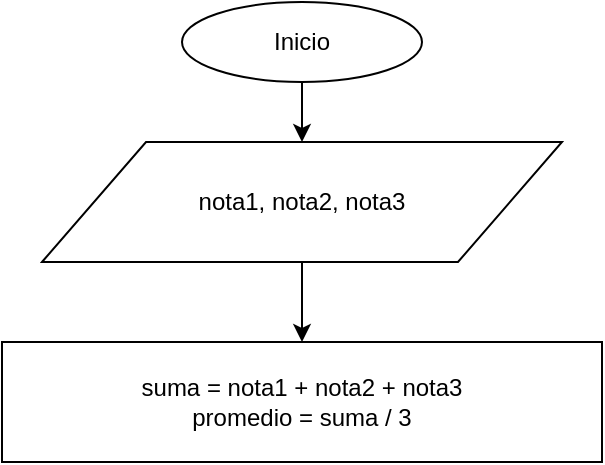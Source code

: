<mxfile version="12.2.4" pages="1"><diagram id="YZ-4ireBn1dThloHF3gj" name="Page-1"><mxGraphModel dx="534" dy="442" grid="1" gridSize="10" guides="1" tooltips="1" connect="1" arrows="1" fold="1" page="1" pageScale="1" pageWidth="850" pageHeight="1100" math="0" shadow="0"><root><mxCell id="0"/><mxCell id="1" parent="0"/><mxCell id="4" value="" style="edgeStyle=orthogonalEdgeStyle;rounded=0;orthogonalLoop=1;jettySize=auto;html=1;" parent="1" source="2" target="3" edge="1"><mxGeometry relative="1" as="geometry"/></mxCell><mxCell id="2" value="Inicio" style="ellipse;whiteSpace=wrap;html=1;" parent="1" vertex="1"><mxGeometry x="220" y="10" width="120" height="40" as="geometry"/></mxCell><mxCell id="6" value="" style="edgeStyle=orthogonalEdgeStyle;rounded=0;orthogonalLoop=1;jettySize=auto;html=1;" parent="1" source="3" target="5" edge="1"><mxGeometry relative="1" as="geometry"/></mxCell><mxCell id="3" value="nota1, nota2, nota3" style="shape=parallelogram;perimeter=parallelogramPerimeter;whiteSpace=wrap;html=1;" parent="1" vertex="1"><mxGeometry x="150" y="80" width="260" height="60" as="geometry"/></mxCell><mxCell id="5" value="suma = nota1 + nota2 + nota3&lt;br&gt;promedio = suma / 3" style="rounded=0;whiteSpace=wrap;html=1;" parent="1" vertex="1"><mxGeometry x="130" y="180" width="300" height="60" as="geometry"/></mxCell></root></mxGraphModel></diagram></mxfile>